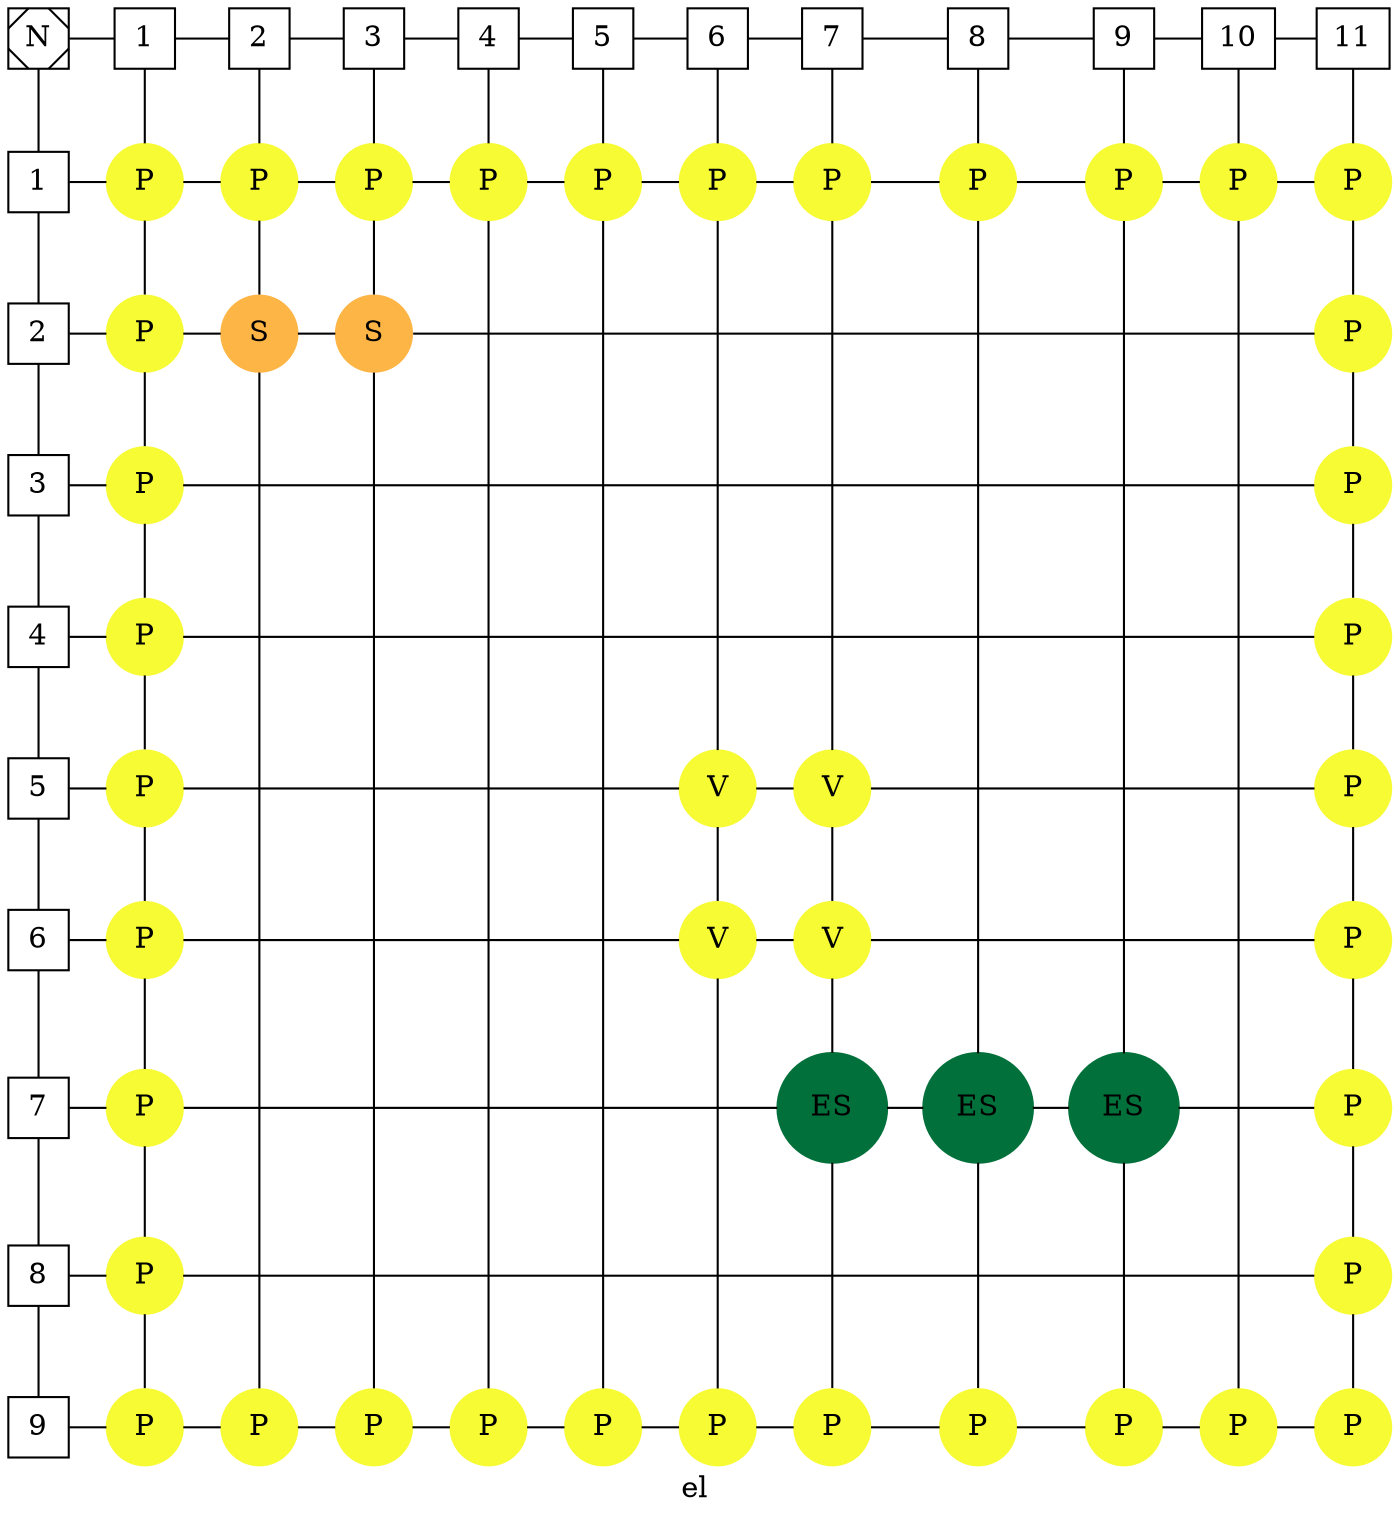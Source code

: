 digraph Sparce_Matrix {
node [shape=box]
edge [dir=none]
NM00[ label = "N", width = 0.4, height = 0.4, group = 0, shape = Msquare];
label = "el ";
NY01 [label = "1", width = 0.4, height = 0.4, group = 0];
NY02 [label = "2", width = 0.4, height = 0.4, group = 0];
NY03 [label = "3", width = 0.4, height = 0.4, group = 0];
NY04 [label = "4", width = 0.4, height = 0.4, group = 0];
NY05 [label = "5", width = 0.4, height = 0.4, group = 0];
NY06 [label = "6", width = 0.4, height = 0.4, group = 0];
NY07 [label = "7", width = 0.4, height = 0.4, group = 0];
NY08 [label = "8", width = 0.4, height = 0.4, group = 0];
NY09 [label = "9", width = 0.4, height = 0.4, group = 0];
NX10 [label = "1", width = 0.4, height = 0.4, group = 1];
NP11 [label = "P", width = 0.4, shape = circle, style = filled, group = 1, color = "#F6FB34"];
NP12 [label = "P", width = 0.4, shape = circle, style = filled, group = 1, color = "#F6FB34"];
NP13 [label = "P", width = 0.4, shape = circle, style = filled, group = 1, color = "#F6FB34"];
NP14 [label = "P", width = 0.4, shape = circle, style = filled, group = 1, color = "#F6FB34"];
NP15 [label = "P", width = 0.4, shape = circle, style = filled, group = 1, color = "#F6FB34"];
NP16 [label = "P", width = 0.4, shape = circle, style = filled, group = 1, color = "#F6FB34"];
NP17 [label = "P", width = 0.4, shape = circle, style = filled, group = 1, color = "#F6FB34"];
NP18 [label = "P", width = 0.4, shape = circle, style = filled, group = 1, color = "#F6FB34"];
NP19 [label = "P", width = 0.4, shape = circle, style = filled, group = 1, color = "#F6FB34"];
NX20 [label = "2", width = 0.4, height = 0.4, group = 2];
NP21 [label = "P", width = 0.4, shape = circle, style = filled, group = 2, color = "#F6FB34"];
NS22 [label = "S", width = 0.4, shape = circle, style = filled, group = 2, color = "#FDB546"];
NP29 [label = "P", width = 0.4, shape = circle, style = filled, group = 2, color = "#F6FB34"];
NX30 [label = "3", width = 0.4, height = 0.4, group = 3];
NP31 [label = "P", width = 0.4, shape = circle, style = filled, group = 3, color = "#F6FB34"];
NS32 [label = "S", width = 0.4, shape = circle, style = filled, group = 3, color = "#FDB546"];
NP39 [label = "P", width = 0.4, shape = circle, style = filled, group = 3, color = "#F6FB34"];
NX40 [label = "4", width = 0.4, height = 0.4, group = 4];
NP41 [label = "P", width = 0.4, shape = circle, style = filled, group = 4, color = "#F6FB34"];
NP49 [label = "P", width = 0.4, shape = circle, style = filled, group = 4, color = "#F6FB34"];
NX50 [label = "5", width = 0.4, height = 0.4, group = 5];
NP51 [label = "P", width = 0.4, shape = circle, style = filled, group = 5, color = "#F6FB34"];
NP59 [label = "P", width = 0.4, shape = circle, style = filled, group = 5, color = "#F6FB34"];
NX60 [label = "6", width = 0.4, height = 0.4, group = 6];
NP61 [label = "P", width = 0.4, shape = circle, style = filled, group = 6, color = "#F6FB34"];
NV65 [label = "V", width = 0.4, shape = circle, style = filled, group = 6, color = "#F6FB34"];
NV66 [label = "V", width = 0.4, shape = circle, style = filled, group = 6, color = "#F6FB34"];
NP69 [label = "P", width = 0.4, shape = circle, style = filled, group = 6, color = "#F6FB34"];
NX70 [label = "7", width = 0.4, height = 0.4, group = 7];
NP71 [label = "P", width = 0.4, shape = circle, style = filled, group = 7, color = "#F6FB34"];
NV75 [label = "V", width = 0.4, shape = circle, style = filled, group = 7, color = "#F6FB34"];
NV76 [label = "V", width = 0.4, shape = circle, style = filled, group = 7, color = "#F6FB34"];
NES77 [label = "ES", width = 0.4, shape = circle, style = filled, group = 7, color = "#02703A"];
NP79 [label = "P", width = 0.4, shape = circle, style = filled, group = 7, color = "#F6FB34"];
NX80 [label = "8", width = 0.4, height = 0.4, group = 8];
NP81 [label = "P", width = 0.4, shape = circle, style = filled, group = 8, color = "#F6FB34"];
NES87 [label = "ES", width = 0.4, shape = circle, style = filled, group = 8, color = "#02703A"];
NP89 [label = "P", width = 0.4, shape = circle, style = filled, group = 8, color = "#F6FB34"];
NX90 [label = "9", width = 0.4, height = 0.4, group = 9];
NP91 [label = "P", width = 0.4, shape = circle, style = filled, group = 9, color = "#F6FB34"];
NES97 [label = "ES", width = 0.4, shape = circle, style = filled, group = 9, color = "#02703A"];
NP99 [label = "P", width = 0.4, shape = circle, style = filled, group = 9, color = "#F6FB34"];
NX100 [label = "10", width = 0.4, height = 0.4, group = 10];
NP101 [label = "P", width = 0.4, shape = circle, style = filled, group = 10, color = "#F6FB34"];
NP109 [label = "P", width = 0.4, shape = circle, style = filled, group = 10, color = "#F6FB34"];
NX110 [label = "11", width = 0.4, height = 0.4, group = 11];
NP111 [label = "P", width = 0.4, shape = circle, style = filled, group = 11, color = "#F6FB34"];
NP112 [label = "P", width = 0.4, shape = circle, style = filled, group = 11, color = "#F6FB34"];
NP113 [label = "P", width = 0.4, shape = circle, style = filled, group = 11, color = "#F6FB34"];
NP114 [label = "P", width = 0.4, shape = circle, style = filled, group = 11, color = "#F6FB34"];
NP115 [label = "P", width = 0.4, shape = circle, style = filled, group = 11, color = "#F6FB34"];
NP116 [label = "P", width = 0.4, shape = circle, style = filled, group = 11, color = "#F6FB34"];
NP117 [label = "P", width = 0.4, shape = circle, style = filled, group = 11, color = "#F6FB34"];
NP118 [label = "P", width = 0.4, shape = circle, style = filled, group = 11, color = "#F6FB34"];
NP119 [label = "P", width = 0.4, shape = circle, style = filled, group = 11, color = "#F6FB34"];
{ rank = same; NM00;NX10;NX20;NX30;NX40;NX50;NX60;NX70;NX80;NX90;NX100;NX110;}
{ rank = same; NY01;NP11;NP21;NP31;NP41;NP51;NP61;NP71;NP81;NP91;NP101;NP111;}
{ rank = same; NY02;NP12;NS22;NS32;NP112;}
{ rank = same; NY03;NP13;NP113;}
{ rank = same; NY04;NP14;NP114;}
{ rank = same; NY05;NP15;NV65;NV75;NP115;}
{ rank = same; NY06;NP16;NV66;NV76;NP116;}
{ rank = same; NY07;NP17;NES77;NES87;NES97;NP117;}
{ rank = same; NY08;NP18;NP118;}
{ rank = same; NY09;NP19;NP29;NP39;NP49;NP59;NP69;NP79;NP89;NP99;NP109;NP119;}
NM00->NY01;
NM00->NX10;
NX10->NP11;
NX10->NX20;
NX20->NP21;
NX20->NX30;
NX30->NP31;
NX30->NX40;
NX40->NP41;
NX40->NX50;
NX50->NP51;
NX50->NX60;
NX60->NP61;
NX60->NX70;
NX70->NP71;
NX70->NX80;
NX80->NP81;
NX80->NX90;
NX90->NP91;
NX90->NX100;
NX100->NP101;
NX100->NX110;
NX110->NP111;
NY01->NY02;
NY01->NP11;
NP11->NP12;
NP11->NP21;
NP21->NS22;
NP21->NP31;
NP31->NS32;
NP31->NP41;
NP41->NP49;
NP41->NP51;
NP51->NP59;
NP51->NP61;
NP61->NV65;
NP61->NP71;
NP71->NV75;
NP71->NP81;
NP81->NES87;
NP81->NP91;
NP91->NES97;
NP91->NP101;
NP101->NP109;
NP101->NP111;
NP111->NP112;
NY02->NY03;
NY02->NP12;
NP12->NP13;
NP12->NS22;
NS22->NP29;
NS22->NS32;
NS32->NP39;
NS32->NP112;
NP112->NP113;
NY03->NY04;
NY03->NP13;
NP13->NP14;
NP13->NP113;
NP113->NP114;
NY04->NY05;
NY04->NP14;
NP14->NP15;
NP14->NP114;
NP114->NP115;
NY05->NY06;
NY05->NP15;
NP15->NP16;
NP15->NV65;
NV65->NV66;
NV65->NV75;
NV75->NV76;
NV75->NP115;
NP115->NP116;
NY06->NY07;
NY06->NP16;
NP16->NP17;
NP16->NV66;
NV66->NP69;
NV66->NV76;
NV76->NES77;
NV76->NP116;
NP116->NP117;
NY07->NY08;
NY07->NP17;
NP17->NP18;
NP17->NES77;
NES77->NP79;
NES77->NES87;
NES87->NP89;
NES87->NES97;
NES97->NP99;
NES97->NP117;
NP117->NP118;
NY08->NY09;
NY08->NP18;
NP18->NP19;
NP18->NP118;
NP118->NP119;
NY09->NP19;
NP19->NP29;
NP29->NP39;
NP39->NP49;
NP49->NP59;
NP59->NP69;
NP69->NP79;
NP79->NP89;
NP89->NP99;
NP99->NP109;
NP109->NP119;

}
